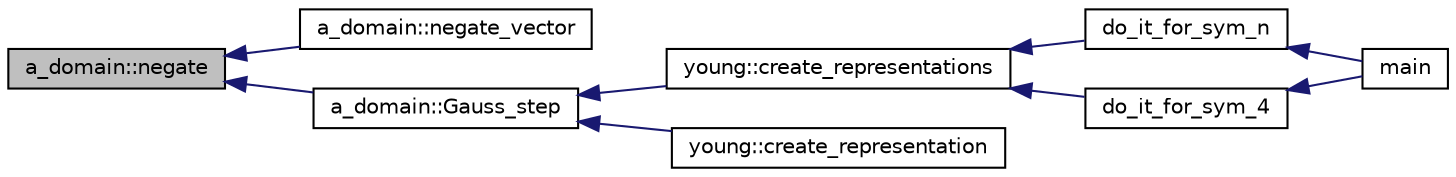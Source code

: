 digraph "a_domain::negate"
{
  edge [fontname="Helvetica",fontsize="10",labelfontname="Helvetica",labelfontsize="10"];
  node [fontname="Helvetica",fontsize="10",shape=record];
  rankdir="LR";
  Node240 [label="a_domain::negate",height=0.2,width=0.4,color="black", fillcolor="grey75", style="filled", fontcolor="black"];
  Node240 -> Node241 [dir="back",color="midnightblue",fontsize="10",style="solid",fontname="Helvetica"];
  Node241 [label="a_domain::negate_vector",height=0.2,width=0.4,color="black", fillcolor="white", style="filled",URL="$db/dd1/classa__domain.html#a53ddd746b3e3bb818262d683117b7647"];
  Node240 -> Node242 [dir="back",color="midnightblue",fontsize="10",style="solid",fontname="Helvetica"];
  Node242 [label="a_domain::Gauss_step",height=0.2,width=0.4,color="black", fillcolor="white", style="filled",URL="$db/dd1/classa__domain.html#af3b9321ab12d926c21a8fc4cb7d7d203"];
  Node242 -> Node243 [dir="back",color="midnightblue",fontsize="10",style="solid",fontname="Helvetica"];
  Node243 [label="young::create_representations",height=0.2,width=0.4,color="black", fillcolor="white", style="filled",URL="$dd/d68/classyoung.html#ac8179e6c679636e61f6effd72e392a15"];
  Node243 -> Node244 [dir="back",color="midnightblue",fontsize="10",style="solid",fontname="Helvetica"];
  Node244 [label="do_it_for_sym_n",height=0.2,width=0.4,color="black", fillcolor="white", style="filled",URL="$d0/d87/group__ring_8_c.html#a7da1c84aee65e2c8fd4b83f0809835ad"];
  Node244 -> Node245 [dir="back",color="midnightblue",fontsize="10",style="solid",fontname="Helvetica"];
  Node245 [label="main",height=0.2,width=0.4,color="black", fillcolor="white", style="filled",URL="$d0/d87/group__ring_8_c.html#a3c04138a5bfe5d72780bb7e82a18e627"];
  Node243 -> Node246 [dir="back",color="midnightblue",fontsize="10",style="solid",fontname="Helvetica"];
  Node246 [label="do_it_for_sym_4",height=0.2,width=0.4,color="black", fillcolor="white", style="filled",URL="$d0/d87/group__ring_8_c.html#aed9b25712c762c878090038e97568d07"];
  Node246 -> Node245 [dir="back",color="midnightblue",fontsize="10",style="solid",fontname="Helvetica"];
  Node242 -> Node247 [dir="back",color="midnightblue",fontsize="10",style="solid",fontname="Helvetica"];
  Node247 [label="young::create_representation",height=0.2,width=0.4,color="black", fillcolor="white", style="filled",URL="$dd/d68/classyoung.html#ad6c7168dc7b9afc75701b9563b24a0a5"];
}
